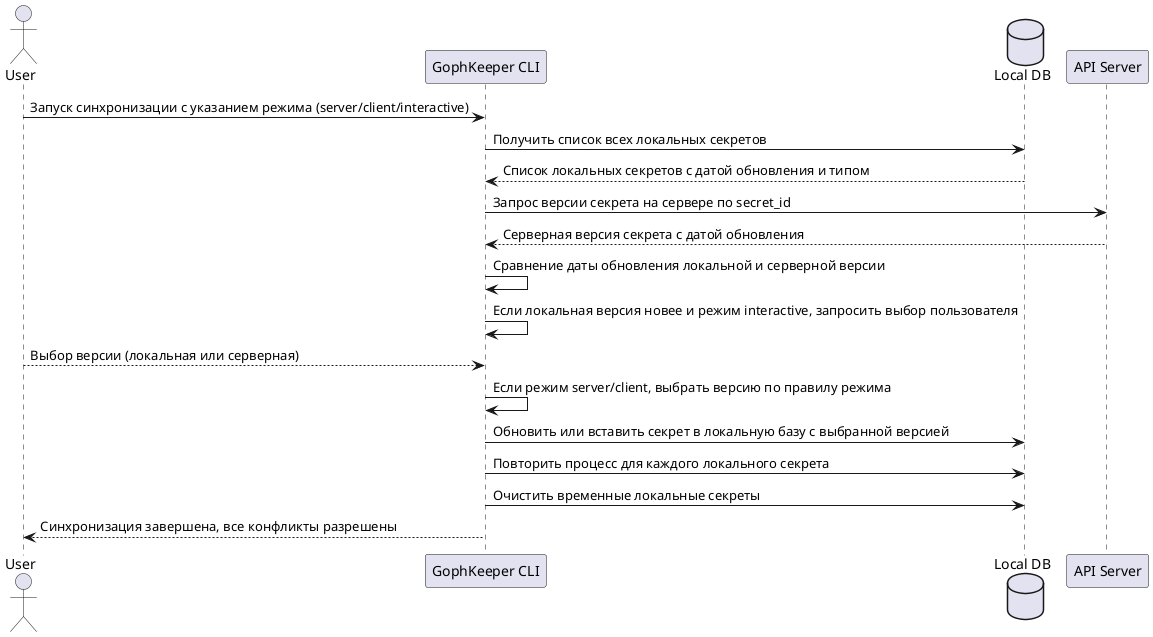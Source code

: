 @startuml
' Актор — пользователь GophKeeper CLI
actor User

' Участники процесса
participant "GophKeeper CLI" as Client
database "Local DB" as LDB
participant "API Server" as Server

' Пользователь инициирует синхронизацию
User -> Client: Запуск синхронизации с указанием режима (server/client/interactive)

' Получение локальных секретов
Client -> LDB: Получить список всех локальных секретов
LDB --> Client: Список локальных секретов с датой обновления и типом

' Для каждого секрета выполняются шаги:
Client -> Server: Запрос версии секрета на сервере по secret_id
Server --> Client: Серверная версия секрета с датой обновления

Client -> Client: Сравнение даты обновления локальной и серверной версии

Client -> Client: Если локальная версия новее и режим interactive, запросить выбор пользователя
User --> Client: Выбор версии (локальная или серверная)

Client -> Client: Если режим server/client, выбрать версию по правилу режима

Client -> LDB: Обновить или вставить секрет в локальную базу с выбранной версией

Client -> LDB: Повторить процесс для каждого локального секрета

' Очистка локальной БД после завершения синхронизации
Client -> LDB: Очистить временные локальные секреты

Client --> User: Синхронизация завершена, все конфликты разрешены
@enduml

